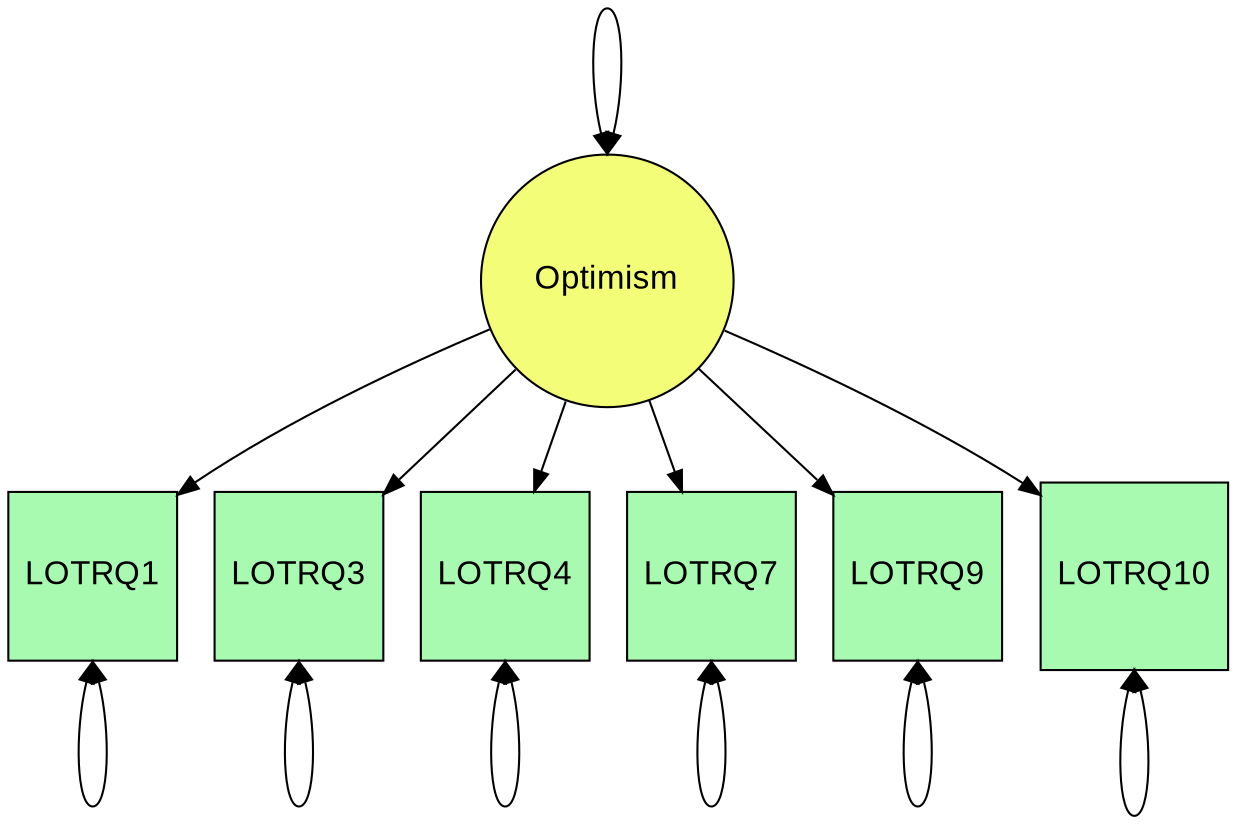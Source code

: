 digraph "LOTRBacktestFull" {
	 node [style=filled, fontname="Arial", fontsize=16];
 	 /* Manifest Variables */
 	 { rank = max; LOTRQ1; LOTRQ3; LOTRQ4; LOTRQ7; LOTRQ9; LOTRQ10 }
	 LOTRQ1 [shape=square, fillcolor="#a9fab1", height=0.5, width=0.5];
	 LOTRQ3 [shape=square, fillcolor="#a9fab1", height=0.5, width=0.5];
	 LOTRQ4 [shape=square, fillcolor="#a9fab1", height=0.5, width=0.5];
	 LOTRQ7 [shape=square, fillcolor="#a9fab1", height=0.5, width=0.5];
	 LOTRQ9 [shape=square, fillcolor="#a9fab1", height=0.5, width=0.5];
	 LOTRQ10 [shape=square, fillcolor="#a9fab1", height=0.5, width=0.5];
/* Latent Variables */
	 Optimism [shape=circle, fillcolor="#f4fd78"];
/* Paths */
	 Optimism -> LOTRQ1[dir=forward];
	 Optimism -> LOTRQ3[dir=forward];
	 Optimism -> LOTRQ4[dir=forward];
	 Optimism -> LOTRQ7[dir=forward];
	 Optimism -> LOTRQ9[dir=forward];
	 Optimism -> LOTRQ10[dir=forward];
	 LOTRQ1 -> LOTRQ1[dir=both, headport=s, tailport=s];
	 LOTRQ3 -> LOTRQ3[dir=both, headport=s, tailport=s];
	 LOTRQ4 -> LOTRQ4[dir=both, headport=s, tailport=s];
	 LOTRQ7 -> LOTRQ7[dir=both, headport=s, tailport=s];
	 LOTRQ9 -> LOTRQ9[dir=both, headport=s, tailport=s];
	 LOTRQ10 -> LOTRQ10[dir=both, headport=s, tailport=s];
	 Optimism -> Optimism[dir=both, headport=n, tailport=n];
}
